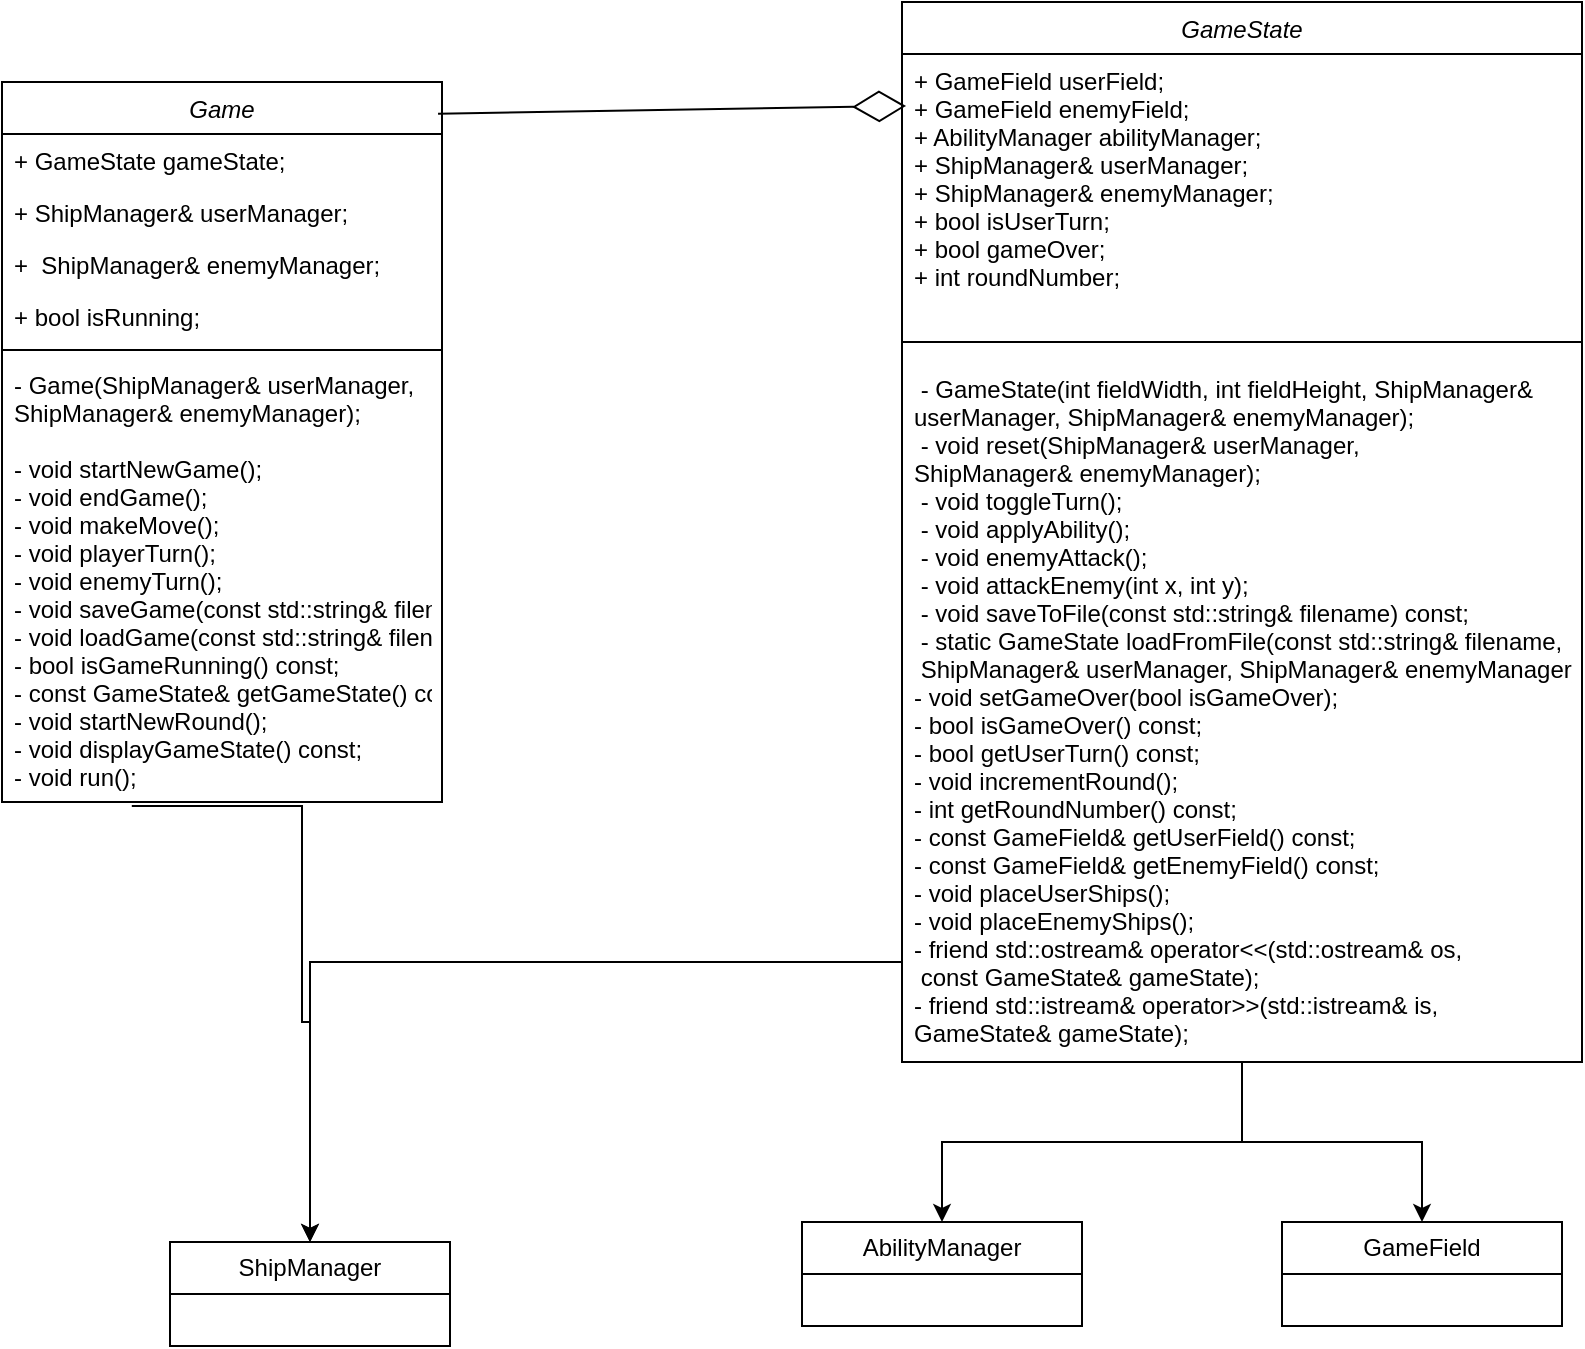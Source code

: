 <mxfile version="24.8.6">
  <diagram id="C5RBs43oDa-KdzZeNtuy" name="Page-1">
    <mxGraphModel dx="1221" dy="945" grid="1" gridSize="10" guides="1" tooltips="1" connect="1" arrows="1" fold="1" page="1" pageScale="1" pageWidth="827" pageHeight="1169" math="0" shadow="0">
      <root>
        <mxCell id="WIyWlLk6GJQsqaUBKTNV-0" />
        <mxCell id="WIyWlLk6GJQsqaUBKTNV-1" parent="WIyWlLk6GJQsqaUBKTNV-0" />
        <mxCell id="zkfFHV4jXpPFQw0GAbJ--0" value="Game&#xa;" style="swimlane;fontStyle=2;align=center;verticalAlign=top;childLayout=stackLayout;horizontal=1;startSize=26;horizontalStack=0;resizeParent=1;resizeLast=0;collapsible=1;marginBottom=0;rounded=0;shadow=0;strokeWidth=1;" parent="WIyWlLk6GJQsqaUBKTNV-1" vertex="1">
          <mxGeometry x="330" y="110" width="220" height="360" as="geometry">
            <mxRectangle x="230" y="140" width="160" height="26" as="alternateBounds" />
          </mxGeometry>
        </mxCell>
        <mxCell id="zkfFHV4jXpPFQw0GAbJ--1" value="+ GameState gameState;" style="text;align=left;verticalAlign=top;spacingLeft=4;spacingRight=4;overflow=hidden;rotatable=0;points=[[0,0.5],[1,0.5]];portConstraint=eastwest;" parent="zkfFHV4jXpPFQw0GAbJ--0" vertex="1">
          <mxGeometry y="26" width="220" height="26" as="geometry" />
        </mxCell>
        <mxCell id="zkfFHV4jXpPFQw0GAbJ--2" value="+ ShipManager&amp; userManager;  " style="text;align=left;verticalAlign=top;spacingLeft=4;spacingRight=4;overflow=hidden;rotatable=0;points=[[0,0.5],[1,0.5]];portConstraint=eastwest;rounded=0;shadow=0;html=0;" parent="zkfFHV4jXpPFQw0GAbJ--0" vertex="1">
          <mxGeometry y="52" width="220" height="26" as="geometry" />
        </mxCell>
        <mxCell id="zkfFHV4jXpPFQw0GAbJ--3" value="+  ShipManager&amp; enemyManager;" style="text;align=left;verticalAlign=top;spacingLeft=4;spacingRight=4;overflow=hidden;rotatable=0;points=[[0,0.5],[1,0.5]];portConstraint=eastwest;rounded=0;shadow=0;html=0;" parent="zkfFHV4jXpPFQw0GAbJ--0" vertex="1">
          <mxGeometry y="78" width="220" height="26" as="geometry" />
        </mxCell>
        <mxCell id="G9Ku_yvCjE1Pz7wb2Wqz-1" value="+ bool isRunning;" style="text;align=left;verticalAlign=top;spacingLeft=4;spacingRight=4;overflow=hidden;rotatable=0;points=[[0,0.5],[1,0.5]];portConstraint=eastwest;rounded=0;shadow=0;html=0;" vertex="1" parent="zkfFHV4jXpPFQw0GAbJ--0">
          <mxGeometry y="104" width="220" height="26" as="geometry" />
        </mxCell>
        <mxCell id="zkfFHV4jXpPFQw0GAbJ--4" value="" style="line;html=1;strokeWidth=1;align=left;verticalAlign=middle;spacingTop=-1;spacingLeft=3;spacingRight=3;rotatable=0;labelPosition=right;points=[];portConstraint=eastwest;" parent="zkfFHV4jXpPFQw0GAbJ--0" vertex="1">
          <mxGeometry y="130" width="220" height="8" as="geometry" />
        </mxCell>
        <mxCell id="zkfFHV4jXpPFQw0GAbJ--5" value="- Game(ShipManager&amp; userManager, &#xa;ShipManager&amp; enemyManager);" style="text;align=left;verticalAlign=top;spacingLeft=4;spacingRight=4;overflow=hidden;rotatable=0;points=[[0,0.5],[1,0.5]];portConstraint=eastwest;" parent="zkfFHV4jXpPFQw0GAbJ--0" vertex="1">
          <mxGeometry y="138" width="220" height="42" as="geometry" />
        </mxCell>
        <mxCell id="G9Ku_yvCjE1Pz7wb2Wqz-2" value="- void startNewGame();&#xa;- void endGame();&#xa;- void makeMove();&#xa;- void playerTurn();&#xa;- void enemyTurn();&#xa;- void saveGame(const std::string&amp; filename);&#xa;- void loadGame(const std::string&amp; filename);&#xa;- bool isGameRunning() const;&#xa;- const GameState&amp; getGameState() const;&#xa;- void startNewRound();&#xa;- void displayGameState() const;&#xa;- void run();" style="text;align=left;verticalAlign=top;spacingLeft=4;spacingRight=4;overflow=hidden;rotatable=0;points=[[0,0.5],[1,0.5]];portConstraint=eastwest;" vertex="1" parent="zkfFHV4jXpPFQw0GAbJ--0">
          <mxGeometry y="180" width="220" height="180" as="geometry" />
        </mxCell>
        <mxCell id="G9Ku_yvCjE1Pz7wb2Wqz-27" style="edgeStyle=orthogonalEdgeStyle;rounded=0;orthogonalLoop=1;jettySize=auto;html=1;" edge="1" parent="WIyWlLk6GJQsqaUBKTNV-1" source="G9Ku_yvCjE1Pz7wb2Wqz-4" target="G9Ku_yvCjE1Pz7wb2Wqz-25">
          <mxGeometry relative="1" as="geometry" />
        </mxCell>
        <mxCell id="G9Ku_yvCjE1Pz7wb2Wqz-28" style="edgeStyle=orthogonalEdgeStyle;rounded=0;orthogonalLoop=1;jettySize=auto;html=1;entryX=0.5;entryY=0;entryDx=0;entryDy=0;" edge="1" parent="WIyWlLk6GJQsqaUBKTNV-1" source="G9Ku_yvCjE1Pz7wb2Wqz-4" target="G9Ku_yvCjE1Pz7wb2Wqz-26">
          <mxGeometry relative="1" as="geometry" />
        </mxCell>
        <mxCell id="G9Ku_yvCjE1Pz7wb2Wqz-4" value="GameState" style="swimlane;fontStyle=2;align=center;verticalAlign=top;childLayout=stackLayout;horizontal=1;startSize=26;horizontalStack=0;resizeParent=1;resizeLast=0;collapsible=1;marginBottom=0;rounded=0;shadow=0;strokeWidth=1;" vertex="1" parent="WIyWlLk6GJQsqaUBKTNV-1">
          <mxGeometry x="780" y="70" width="340" height="530" as="geometry">
            <mxRectangle x="230" y="140" width="160" height="26" as="alternateBounds" />
          </mxGeometry>
        </mxCell>
        <mxCell id="G9Ku_yvCjE1Pz7wb2Wqz-8" value="+ GameField userField; &#xa;+ GameField enemyField;&#xa;+ AbilityManager abilityManager; &#xa;+ ShipManager&amp; userManager;&#xa;+ ShipManager&amp; enemyManager;&#xa;+ bool isUserTurn;&#xa;+ bool gameOver; &#xa;+ int roundNumber;" style="text;align=left;verticalAlign=top;spacingLeft=4;spacingRight=4;overflow=hidden;rotatable=0;points=[[0,0.5],[1,0.5]];portConstraint=eastwest;rounded=0;shadow=0;html=0;" vertex="1" parent="G9Ku_yvCjE1Pz7wb2Wqz-4">
          <mxGeometry y="26" width="340" height="134" as="geometry" />
        </mxCell>
        <mxCell id="G9Ku_yvCjE1Pz7wb2Wqz-9" value="" style="line;html=1;strokeWidth=1;align=left;verticalAlign=middle;spacingTop=-1;spacingLeft=3;spacingRight=3;rotatable=0;labelPosition=right;points=[];portConstraint=eastwest;" vertex="1" parent="G9Ku_yvCjE1Pz7wb2Wqz-4">
          <mxGeometry y="160" width="340" height="20" as="geometry" />
        </mxCell>
        <mxCell id="G9Ku_yvCjE1Pz7wb2Wqz-11" value=" - GameState(int fieldWidth, int fieldHeight, ShipManager&amp; &#xa;userManager, ShipManager&amp; enemyManager);&#xa; - void reset(ShipManager&amp; userManager, &#xa;ShipManager&amp; enemyManager); &#xa; - void toggleTurn();&#xa; - void applyAbility(); &#xa; - void enemyAttack(); &#xa; - void attackEnemy(int x, int y); &#xa; - void saveToFile(const std::string&amp; filename) const;&#xa; - static GameState loadFromFile(const std::string&amp; filename,&#xa; ShipManager&amp; userManager, ShipManager&amp; enemyManager);&#xa;- void setGameOver(bool isGameOver);&#xa;- bool isGameOver() const;&#xa;- bool getUserTurn() const;&#xa;- void incrementRound();&#xa;- int getRoundNumber() const;&#xa;- const GameField&amp; getUserField() const;&#xa;- const GameField&amp; getEnemyField() const;&#xa;- void placeUserShips();&#xa;- void placeEnemyShips(); &#xa;- friend std::ostream&amp; operator&lt;&lt;(std::ostream&amp; os,&#xa; const GameState&amp; gameState);&#xa;- friend std::istream&amp; operator&gt;&gt;(std::istream&amp; is, &#xa;GameState&amp; gameState);" style="text;align=left;verticalAlign=top;spacingLeft=4;spacingRight=4;overflow=hidden;rotatable=0;points=[[0,0.5],[1,0.5]];portConstraint=eastwest;" vertex="1" parent="G9Ku_yvCjE1Pz7wb2Wqz-4">
          <mxGeometry y="180" width="340" height="350" as="geometry" />
        </mxCell>
        <mxCell id="G9Ku_yvCjE1Pz7wb2Wqz-12" value="" style="endArrow=diamondThin;endFill=0;endSize=24;html=1;rounded=0;exitX=0.991;exitY=0.044;exitDx=0;exitDy=0;exitPerimeter=0;entryX=0.006;entryY=0.194;entryDx=0;entryDy=0;entryPerimeter=0;" edge="1" parent="WIyWlLk6GJQsqaUBKTNV-1" source="zkfFHV4jXpPFQw0GAbJ--0" target="G9Ku_yvCjE1Pz7wb2Wqz-8">
          <mxGeometry width="160" relative="1" as="geometry">
            <mxPoint x="710" y="480" as="sourcePoint" />
            <mxPoint x="870" y="480" as="targetPoint" />
          </mxGeometry>
        </mxCell>
        <mxCell id="G9Ku_yvCjE1Pz7wb2Wqz-13" value="ShipManager" style="swimlane;fontStyle=0;childLayout=stackLayout;horizontal=1;startSize=26;fillColor=none;horizontalStack=0;resizeParent=1;resizeParentMax=0;resizeLast=0;collapsible=1;marginBottom=0;whiteSpace=wrap;html=1;" vertex="1" parent="WIyWlLk6GJQsqaUBKTNV-1">
          <mxGeometry x="414" y="690" width="140" height="52" as="geometry" />
        </mxCell>
        <mxCell id="G9Ku_yvCjE1Pz7wb2Wqz-21" style="edgeStyle=orthogonalEdgeStyle;rounded=0;orthogonalLoop=1;jettySize=auto;html=1;exitX=0;exitY=0.5;exitDx=0;exitDy=0;entryX=0.5;entryY=0;entryDx=0;entryDy=0;" edge="1" parent="WIyWlLk6GJQsqaUBKTNV-1" source="G9Ku_yvCjE1Pz7wb2Wqz-11" target="G9Ku_yvCjE1Pz7wb2Wqz-13">
          <mxGeometry relative="1" as="geometry">
            <Array as="points">
              <mxPoint x="780" y="550" />
              <mxPoint x="484" y="550" />
            </Array>
          </mxGeometry>
        </mxCell>
        <mxCell id="G9Ku_yvCjE1Pz7wb2Wqz-24" style="edgeStyle=orthogonalEdgeStyle;rounded=0;orthogonalLoop=1;jettySize=auto;html=1;entryX=0.5;entryY=0;entryDx=0;entryDy=0;exitX=0.295;exitY=1.011;exitDx=0;exitDy=0;exitPerimeter=0;" edge="1" parent="WIyWlLk6GJQsqaUBKTNV-1" source="G9Ku_yvCjE1Pz7wb2Wqz-2" target="G9Ku_yvCjE1Pz7wb2Wqz-13">
          <mxGeometry relative="1" as="geometry">
            <Array as="points">
              <mxPoint x="480" y="472" />
              <mxPoint x="480" y="580" />
              <mxPoint x="484" y="580" />
            </Array>
          </mxGeometry>
        </mxCell>
        <mxCell id="G9Ku_yvCjE1Pz7wb2Wqz-25" value="AbilityManager" style="swimlane;fontStyle=0;childLayout=stackLayout;horizontal=1;startSize=26;fillColor=none;horizontalStack=0;resizeParent=1;resizeParentMax=0;resizeLast=0;collapsible=1;marginBottom=0;whiteSpace=wrap;html=1;" vertex="1" parent="WIyWlLk6GJQsqaUBKTNV-1">
          <mxGeometry x="730" y="680" width="140" height="52" as="geometry" />
        </mxCell>
        <mxCell id="G9Ku_yvCjE1Pz7wb2Wqz-26" value="GameField" style="swimlane;fontStyle=0;childLayout=stackLayout;horizontal=1;startSize=26;fillColor=none;horizontalStack=0;resizeParent=1;resizeParentMax=0;resizeLast=0;collapsible=1;marginBottom=0;whiteSpace=wrap;html=1;" vertex="1" parent="WIyWlLk6GJQsqaUBKTNV-1">
          <mxGeometry x="970" y="680" width="140" height="52" as="geometry" />
        </mxCell>
      </root>
    </mxGraphModel>
  </diagram>
</mxfile>

